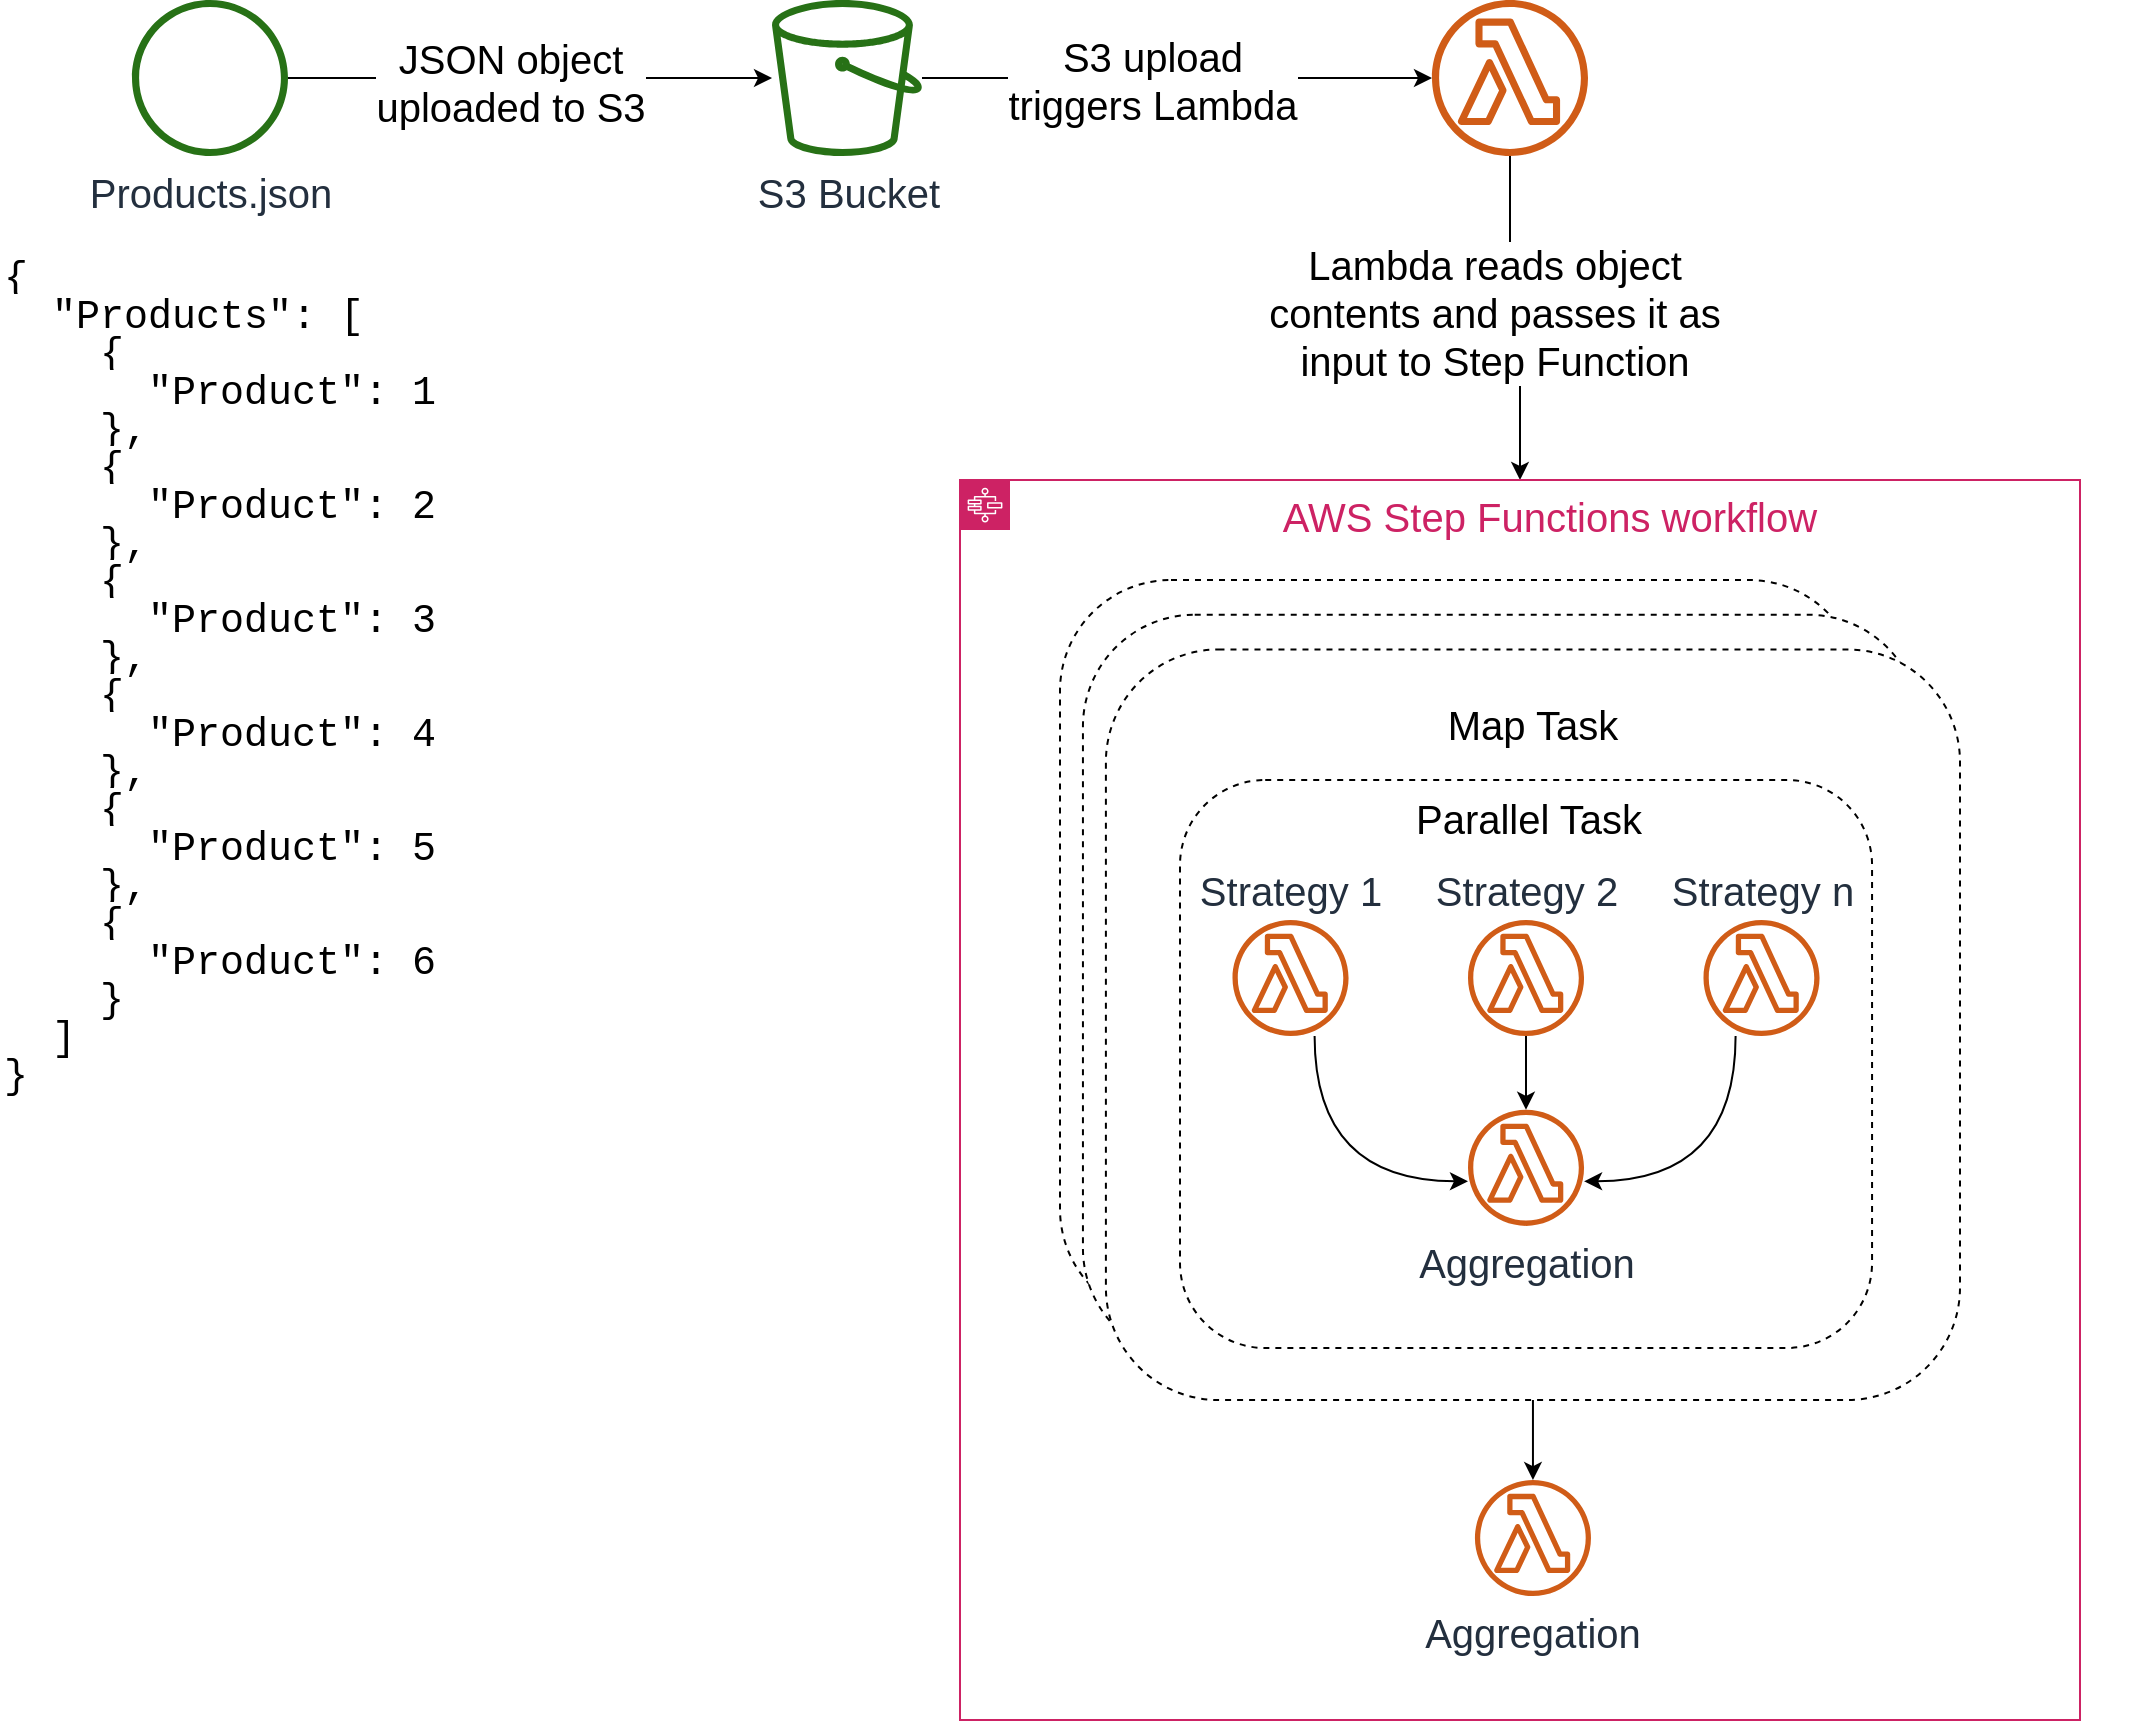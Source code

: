 <mxfile version="13.7.5" type="github">
  <diagram id="d1ab7348-05c3-a1e3-ca4d-12c340fd6b49" name="Page-1">
    <mxGraphModel dx="2733" dy="874" grid="1" gridSize="10" guides="1" tooltips="1" connect="1" arrows="1" fold="1" page="1" pageScale="1" pageWidth="1169" pageHeight="827" background="#ffffff" math="0" shadow="0">
      <root>
        <mxCell id="0" />
        <mxCell id="1" parent="0" />
        <mxCell id="2KuFmGQ5bhaeHU06HSTh-211" style="edgeStyle=orthogonalEdgeStyle;rounded=0;orthogonalLoop=1;jettySize=auto;html=1;fontSize=20;entryX=0.5;entryY=0;entryDx=0;entryDy=0;align=center;" edge="1" parent="1" source="2KuFmGQ5bhaeHU06HSTh-163" target="2KuFmGQ5bhaeHU06HSTh-164">
          <mxGeometry relative="1" as="geometry">
            <mxPoint x="-644" y="269" as="sourcePoint" />
          </mxGeometry>
        </mxCell>
        <mxCell id="2KuFmGQ5bhaeHU06HSTh-213" value="Lambda reads object &lt;br style=&quot;font-size: 20px;&quot;&gt;contents and passes it as &lt;br style=&quot;font-size: 20px;&quot;&gt;input to Step Function" style="edgeLabel;html=1;align=center;verticalAlign=middle;resizable=0;points=[];fontSize=20;" vertex="1" connectable="0" parent="2KuFmGQ5bhaeHU06HSTh-211">
          <mxGeometry x="-0.336" y="-5" relative="1" as="geometry">
            <mxPoint x="-3.27" y="22" as="offset" />
          </mxGeometry>
        </mxCell>
        <mxCell id="2KuFmGQ5bhaeHU06HSTh-163" value="" style="outlineConnect=0;fontColor=#232F3E;gradientColor=none;fillColor=#D05C17;strokeColor=none;dashed=0;verticalLabelPosition=bottom;verticalAlign=top;align=center;html=1;fontSize=20;fontStyle=0;aspect=fixed;pointerEvents=1;shape=mxgraph.aws4.lambda_function;" vertex="1" parent="1">
          <mxGeometry x="-374" y="40" width="78" height="78" as="geometry" />
        </mxCell>
        <mxCell id="2KuFmGQ5bhaeHU06HSTh-209" style="edgeStyle=none;rounded=0;orthogonalLoop=1;jettySize=auto;html=1;fontSize=20;align=center;" edge="1" parent="1" source="2KuFmGQ5bhaeHU06HSTh-203" target="2KuFmGQ5bhaeHU06HSTh-163">
          <mxGeometry relative="1" as="geometry" />
        </mxCell>
        <mxCell id="2KuFmGQ5bhaeHU06HSTh-210" value="S3 upload &lt;br style=&quot;font-size: 20px;&quot;&gt;triggers Lambda" style="edgeLabel;html=1;align=center;verticalAlign=middle;resizable=0;points=[];fontSize=20;" vertex="1" connectable="0" parent="2KuFmGQ5bhaeHU06HSTh-209">
          <mxGeometry x="0.171" y="-6" relative="1" as="geometry">
            <mxPoint x="-35" y="-5" as="offset" />
          </mxGeometry>
        </mxCell>
        <mxCell id="2KuFmGQ5bhaeHU06HSTh-203" value="S3 Bucket" style="outlineConnect=0;fontColor=#232F3E;gradientColor=none;fillColor=#277116;strokeColor=none;dashed=0;verticalLabelPosition=bottom;verticalAlign=top;align=center;html=1;fontSize=20;fontStyle=0;aspect=fixed;pointerEvents=1;shape=mxgraph.aws4.bucket;rounded=1;" vertex="1" parent="1">
          <mxGeometry x="-704" y="40" width="75" height="78" as="geometry" />
        </mxCell>
        <mxCell id="2KuFmGQ5bhaeHU06HSTh-205" value="" style="group;align=center;fontSize=20;" vertex="1" connectable="0" parent="1">
          <mxGeometry x="-1060" y="40" width="180" height="563" as="geometry" />
        </mxCell>
        <mxCell id="2KuFmGQ5bhaeHU06HSTh-202" value="&lt;font style=&quot;font-size: 20px&quot;&gt;Products.json&lt;/font&gt;" style="outlineConnect=0;fontColor=#232F3E;gradientColor=none;fillColor=#277116;strokeColor=none;dashed=0;verticalLabelPosition=bottom;verticalAlign=top;align=center;html=1;fontSize=20;fontStyle=0;aspect=fixed;pointerEvents=1;shape=mxgraph.aws4.object;rounded=1;" vertex="1" parent="2KuFmGQ5bhaeHU06HSTh-205">
          <mxGeometry x="36" width="78" height="78" as="geometry" />
        </mxCell>
        <mxCell id="2KuFmGQ5bhaeHU06HSTh-204" value="&lt;div style=&quot;font-family: &amp;#34;consolas&amp;#34; , &amp;#34;courier new&amp;#34; , monospace ; font-size: 20px ; line-height: 19px&quot;&gt;&lt;div style=&quot;font-size: 20px&quot;&gt;&lt;span style=&quot;background-color: rgb(255 , 255 , 255) ; font-size: 20px&quot;&gt;{&lt;/span&gt;&lt;/div&gt;&lt;div style=&quot;font-size: 20px&quot;&gt;&lt;span style=&quot;background-color: rgb(255 , 255 , 255) ; font-size: 20px&quot;&gt;&amp;nbsp;&amp;nbsp;&quot;Products&quot;:&amp;nbsp;[&lt;/span&gt;&lt;/div&gt;&lt;div style=&quot;font-size: 20px&quot;&gt;&lt;span style=&quot;background-color: rgb(255 , 255 , 255) ; font-size: 20px&quot;&gt;&amp;nbsp;&amp;nbsp;&amp;nbsp;&amp;nbsp;{&lt;/span&gt;&lt;/div&gt;&lt;div style=&quot;font-size: 20px&quot;&gt;&lt;span style=&quot;background-color: rgb(255 , 255 , 255) ; font-size: 20px&quot;&gt;&amp;nbsp;&amp;nbsp;&amp;nbsp;&amp;nbsp;&amp;nbsp;&amp;nbsp;&quot;Product&quot;:&amp;nbsp;1&lt;/span&gt;&lt;/div&gt;&lt;div style=&quot;font-size: 20px&quot;&gt;&lt;span style=&quot;background-color: rgb(255 , 255 , 255) ; font-size: 20px&quot;&gt;&amp;nbsp;&amp;nbsp;&amp;nbsp;&amp;nbsp;},&lt;/span&gt;&lt;/div&gt;&lt;div style=&quot;font-size: 20px&quot;&gt;&lt;span style=&quot;background-color: rgb(255 , 255 , 255) ; font-size: 20px&quot;&gt;&amp;nbsp;&amp;nbsp;&amp;nbsp;&amp;nbsp;{&lt;/span&gt;&lt;/div&gt;&lt;div style=&quot;font-size: 20px&quot;&gt;&lt;span style=&quot;background-color: rgb(255 , 255 , 255) ; font-size: 20px&quot;&gt;&amp;nbsp;&amp;nbsp;&amp;nbsp;&amp;nbsp;&amp;nbsp;&amp;nbsp;&quot;Product&quot;:&amp;nbsp;2&lt;/span&gt;&lt;/div&gt;&lt;div style=&quot;font-size: 20px&quot;&gt;&lt;span style=&quot;background-color: rgb(255 , 255 , 255) ; font-size: 20px&quot;&gt;&amp;nbsp;&amp;nbsp;&amp;nbsp;&amp;nbsp;},&lt;/span&gt;&lt;/div&gt;&lt;div style=&quot;font-size: 20px&quot;&gt;&lt;span style=&quot;background-color: rgb(255 , 255 , 255) ; font-size: 20px&quot;&gt;&amp;nbsp;&amp;nbsp;&amp;nbsp;&amp;nbsp;{&lt;/span&gt;&lt;/div&gt;&lt;div style=&quot;font-size: 20px&quot;&gt;&lt;span style=&quot;background-color: rgb(255 , 255 , 255) ; font-size: 20px&quot;&gt;&amp;nbsp;&amp;nbsp;&amp;nbsp;&amp;nbsp;&amp;nbsp;&amp;nbsp;&quot;Product&quot;:&amp;nbsp;3&lt;/span&gt;&lt;/div&gt;&lt;div style=&quot;font-size: 20px&quot;&gt;&lt;span style=&quot;background-color: rgb(255 , 255 , 255) ; font-size: 20px&quot;&gt;&amp;nbsp;&amp;nbsp;&amp;nbsp;&amp;nbsp;},&lt;/span&gt;&lt;/div&gt;&lt;div style=&quot;font-size: 20px&quot;&gt;&lt;span style=&quot;background-color: rgb(255 , 255 , 255) ; font-size: 20px&quot;&gt;&amp;nbsp;&amp;nbsp;&amp;nbsp;&amp;nbsp;{&lt;/span&gt;&lt;/div&gt;&lt;div style=&quot;font-size: 20px&quot;&gt;&lt;span style=&quot;background-color: rgb(255 , 255 , 255) ; font-size: 20px&quot;&gt;&amp;nbsp;&amp;nbsp;&amp;nbsp;&amp;nbsp;&amp;nbsp;&amp;nbsp;&quot;Product&quot;:&amp;nbsp;4&lt;/span&gt;&lt;/div&gt;&lt;div style=&quot;font-size: 20px&quot;&gt;&lt;span style=&quot;background-color: rgb(255 , 255 , 255) ; font-size: 20px&quot;&gt;&amp;nbsp;&amp;nbsp;&amp;nbsp;&amp;nbsp;},&lt;/span&gt;&lt;/div&gt;&lt;div style=&quot;font-size: 20px&quot;&gt;&lt;span style=&quot;background-color: rgb(255 , 255 , 255) ; font-size: 20px&quot;&gt;&amp;nbsp;&amp;nbsp;&amp;nbsp;&amp;nbsp;{&lt;/span&gt;&lt;/div&gt;&lt;div style=&quot;font-size: 20px&quot;&gt;&lt;span style=&quot;background-color: rgb(255 , 255 , 255) ; font-size: 20px&quot;&gt;&amp;nbsp;&amp;nbsp;&amp;nbsp;&amp;nbsp;&amp;nbsp;&amp;nbsp;&quot;Product&quot;:&amp;nbsp;5&lt;/span&gt;&lt;/div&gt;&lt;div style=&quot;font-size: 20px&quot;&gt;&lt;span style=&quot;background-color: rgb(255 , 255 , 255) ; font-size: 20px&quot;&gt;&amp;nbsp;&amp;nbsp;&amp;nbsp;&amp;nbsp;},&lt;/span&gt;&lt;/div&gt;&lt;div style=&quot;font-size: 20px&quot;&gt;&lt;span style=&quot;background-color: rgb(255 , 255 , 255) ; font-size: 20px&quot;&gt;&amp;nbsp;&amp;nbsp;&amp;nbsp;&amp;nbsp;{&lt;/span&gt;&lt;/div&gt;&lt;div style=&quot;font-size: 20px&quot;&gt;&lt;span style=&quot;background-color: rgb(255 , 255 , 255) ; font-size: 20px&quot;&gt;&amp;nbsp;&amp;nbsp;&amp;nbsp;&amp;nbsp;&amp;nbsp;&amp;nbsp;&quot;Product&quot;:&amp;nbsp;6&lt;/span&gt;&lt;/div&gt;&lt;div style=&quot;font-size: 20px&quot;&gt;&lt;span style=&quot;background-color: rgb(255 , 255 , 255) ; font-size: 20px&quot;&gt;&amp;nbsp;&amp;nbsp;&amp;nbsp;&amp;nbsp;}&lt;/span&gt;&lt;/div&gt;&lt;div style=&quot;font-size: 20px&quot;&gt;&lt;span style=&quot;background-color: rgb(255 , 255 , 255) ; font-size: 20px&quot;&gt;&amp;nbsp;&amp;nbsp;]&lt;/span&gt;&lt;/div&gt;&lt;div style=&quot;font-size: 20px&quot;&gt;&lt;span style=&quot;background-color: rgb(255 , 255 , 255) ; font-size: 20px&quot;&gt;}&lt;/span&gt;&lt;/div&gt;&lt;br style=&quot;font-size: 20px&quot;&gt;&lt;/div&gt;" style="text;html=1;align=left;verticalAlign=middle;resizable=0;points=[];autosize=1;fontSize=20;fillColor=#ffffff;" vertex="1" parent="2KuFmGQ5bhaeHU06HSTh-205">
          <mxGeometry x="-30" y="133" width="210" height="430" as="geometry" />
        </mxCell>
        <mxCell id="2KuFmGQ5bhaeHU06HSTh-207" style="edgeStyle=none;rounded=0;orthogonalLoop=1;jettySize=auto;html=1;fontSize=20;align=center;" edge="1" parent="1" source="2KuFmGQ5bhaeHU06HSTh-202" target="2KuFmGQ5bhaeHU06HSTh-203">
          <mxGeometry relative="1" as="geometry" />
        </mxCell>
        <mxCell id="2KuFmGQ5bhaeHU06HSTh-208" value="JSON object &lt;br style=&quot;font-size: 20px;&quot;&gt;uploaded to S3" style="edgeLabel;html=1;align=center;verticalAlign=middle;resizable=0;points=[];fontSize=20;" vertex="1" connectable="0" parent="2KuFmGQ5bhaeHU06HSTh-207">
          <mxGeometry x="-0.329" y="-2" relative="1" as="geometry">
            <mxPoint x="30" as="offset" />
          </mxGeometry>
        </mxCell>
        <mxCell id="2KuFmGQ5bhaeHU06HSTh-212" value="" style="group;align=center;fontSize=20;" vertex="1" connectable="0" parent="1">
          <mxGeometry x="-610" y="280" width="595" height="620" as="geometry" />
        </mxCell>
        <mxCell id="2KuFmGQ5bhaeHU06HSTh-164" value="&lt;font style=&quot;font-size: 20px&quot;&gt;AWS Step Functions workflow&lt;/font&gt;" style="points=[[0,0],[0.25,0],[0.5,0],[0.75,0],[1,0],[1,0.25],[1,0.5],[1,0.75],[1,1],[0.75,1],[0.5,1],[0.25,1],[0,1],[0,0.75],[0,0.5],[0,0.25]];outlineConnect=0;gradientColor=none;html=1;whiteSpace=wrap;fontSize=20;fontStyle=0;shape=mxgraph.aws4.group;grIcon=mxgraph.aws4.group_aws_step_functions_workflow;strokeColor=#CD2264;fillColor=none;verticalAlign=top;align=center;spacingLeft=30;fontColor=#CD2264;dashed=0;" vertex="1" parent="2KuFmGQ5bhaeHU06HSTh-212">
          <mxGeometry width="560" height="620" as="geometry" />
        </mxCell>
        <mxCell id="2KuFmGQ5bhaeHU06HSTh-172" value="" style="group;fontSize=20;align=center;" vertex="1" connectable="0" parent="2KuFmGQ5bhaeHU06HSTh-212">
          <mxGeometry x="50" y="50" width="545" height="516" as="geometry" />
        </mxCell>
        <mxCell id="2KuFmGQ5bhaeHU06HSTh-169" value="" style="rounded=1;whiteSpace=wrap;html=1;dashed=1;fontSize=20;align=center;" vertex="1" parent="2KuFmGQ5bhaeHU06HSTh-172">
          <mxGeometry width="400" height="370" as="geometry" />
        </mxCell>
        <mxCell id="2KuFmGQ5bhaeHU06HSTh-170" value="" style="rounded=1;whiteSpace=wrap;html=1;dashed=1;fontSize=20;align=center;" vertex="1" parent="2KuFmGQ5bhaeHU06HSTh-172">
          <mxGeometry x="11.47" y="17.36" width="418.53" height="372.64" as="geometry" />
        </mxCell>
        <mxCell id="2KuFmGQ5bhaeHU06HSTh-171" value="" style="rounded=1;whiteSpace=wrap;html=1;dashed=1;fontSize=20;align=center;" vertex="1" parent="2KuFmGQ5bhaeHU06HSTh-172">
          <mxGeometry x="22.95" y="34.72" width="427.05" height="375.28" as="geometry" />
        </mxCell>
        <mxCell id="2KuFmGQ5bhaeHU06HSTh-196" value="&lt;font style=&quot;font-size: 20px&quot;&gt;Map Task&lt;/font&gt;" style="text;html=1;align=center;verticalAlign=middle;resizable=0;points=[];autosize=1;fontSize=20;" vertex="1" parent="2KuFmGQ5bhaeHU06HSTh-172">
          <mxGeometry x="186.472" y="57.488" width="100" height="30" as="geometry" />
        </mxCell>
        <mxCell id="2KuFmGQ5bhaeHU06HSTh-199" value="" style="group;fontSize=20;align=center;" vertex="1" connectable="0" parent="2KuFmGQ5bhaeHU06HSTh-172">
          <mxGeometry x="60" y="100" width="346.03" height="284" as="geometry" />
        </mxCell>
        <mxCell id="2KuFmGQ5bhaeHU06HSTh-184" value="" style="rounded=1;whiteSpace=wrap;html=1;dashed=1;fontSize=20;align=center;" vertex="1" parent="2KuFmGQ5bhaeHU06HSTh-199">
          <mxGeometry width="346.03" height="284" as="geometry" />
        </mxCell>
        <mxCell id="2KuFmGQ5bhaeHU06HSTh-186" value="Strategy 1" style="outlineConnect=0;fontColor=#232F3E;gradientColor=none;fillColor=#D05C17;strokeColor=none;dashed=0;verticalLabelPosition=top;verticalAlign=bottom;align=center;html=1;fontSize=20;fontStyle=0;aspect=fixed;pointerEvents=1;shape=mxgraph.aws4.lambda_function;labelPosition=center;" vertex="1" parent="2KuFmGQ5bhaeHU06HSTh-199">
          <mxGeometry x="26.25" y="69.995" width="58.036" height="58.036" as="geometry" />
        </mxCell>
        <mxCell id="2KuFmGQ5bhaeHU06HSTh-187" value="Strategy 2" style="outlineConnect=0;fontColor=#232F3E;gradientColor=none;fillColor=#D05C17;strokeColor=none;dashed=0;verticalLabelPosition=top;verticalAlign=bottom;align=center;html=1;fontSize=20;fontStyle=0;aspect=fixed;pointerEvents=1;shape=mxgraph.aws4.lambda_function;labelPosition=center;" vertex="1" parent="2KuFmGQ5bhaeHU06HSTh-199">
          <mxGeometry x="143.997" y="69.995" width="58.036" height="58.036" as="geometry" />
        </mxCell>
        <mxCell id="2KuFmGQ5bhaeHU06HSTh-188" value="Strategy n" style="outlineConnect=0;fontColor=#232F3E;gradientColor=none;fillColor=#D05C17;strokeColor=none;dashed=0;verticalLabelPosition=top;verticalAlign=bottom;align=center;html=1;fontSize=20;fontStyle=0;aspect=fixed;pointerEvents=1;shape=mxgraph.aws4.lambda_function;labelPosition=center;" vertex="1" parent="2KuFmGQ5bhaeHU06HSTh-199">
          <mxGeometry x="261.739" y="69.995" width="58.036" height="58.036" as="geometry" />
        </mxCell>
        <mxCell id="2KuFmGQ5bhaeHU06HSTh-189" value="Aggregation" style="outlineConnect=0;fontColor=#232F3E;gradientColor=none;fillColor=#D05C17;strokeColor=none;dashed=0;verticalLabelPosition=bottom;verticalAlign=top;align=center;html=1;fontSize=20;fontStyle=0;aspect=fixed;pointerEvents=1;shape=mxgraph.aws4.lambda_function;" vertex="1" parent="2KuFmGQ5bhaeHU06HSTh-199">
          <mxGeometry x="143.997" y="164.903" width="58.036" height="58.036" as="geometry" />
        </mxCell>
        <mxCell id="2KuFmGQ5bhaeHU06HSTh-191" style="edgeStyle=orthogonalEdgeStyle;rounded=0;orthogonalLoop=1;jettySize=auto;html=1;curved=1;fontSize=20;align=center;" edge="1" parent="2KuFmGQ5bhaeHU06HSTh-199" source="2KuFmGQ5bhaeHU06HSTh-186" target="2KuFmGQ5bhaeHU06HSTh-189">
          <mxGeometry relative="1" as="geometry">
            <Array as="points">
              <mxPoint x="67.284" y="200.632" />
            </Array>
          </mxGeometry>
        </mxCell>
        <mxCell id="2KuFmGQ5bhaeHU06HSTh-192" style="edgeStyle=orthogonalEdgeStyle;curved=1;rounded=0;orthogonalLoop=1;jettySize=auto;html=1;fontSize=20;align=center;" edge="1" parent="2KuFmGQ5bhaeHU06HSTh-199" source="2KuFmGQ5bhaeHU06HSTh-187" target="2KuFmGQ5bhaeHU06HSTh-189">
          <mxGeometry relative="1" as="geometry">
            <mxPoint x="172.054" y="137.419" as="sourcePoint" />
          </mxGeometry>
        </mxCell>
        <mxCell id="2KuFmGQ5bhaeHU06HSTh-194" style="edgeStyle=orthogonalEdgeStyle;curved=1;rounded=0;orthogonalLoop=1;jettySize=auto;html=1;fontSize=20;align=center;" edge="1" parent="2KuFmGQ5bhaeHU06HSTh-199" source="2KuFmGQ5bhaeHU06HSTh-188" target="2KuFmGQ5bhaeHU06HSTh-189">
          <mxGeometry relative="1" as="geometry">
            <Array as="points">
              <mxPoint x="277.785" y="200.632" />
            </Array>
          </mxGeometry>
        </mxCell>
        <mxCell id="2KuFmGQ5bhaeHU06HSTh-195" value="&lt;font style=&quot;font-size: 20px;&quot;&gt;Parallel Task&lt;/font&gt;" style="text;html=1;align=center;verticalAlign=middle;resizable=0;points=[];autosize=1;fontSize=20;" vertex="1" parent="2KuFmGQ5bhaeHU06HSTh-199">
          <mxGeometry x="108.8" y="4.161" width="130" height="30" as="geometry" />
        </mxCell>
        <mxCell id="2KuFmGQ5bhaeHU06HSTh-200" value="Aggregation" style="outlineConnect=0;fontColor=#232F3E;gradientColor=none;fillColor=#D05C17;strokeColor=none;dashed=0;verticalLabelPosition=bottom;verticalAlign=top;align=center;html=1;fontSize=20;fontStyle=0;aspect=fixed;pointerEvents=1;shape=mxgraph.aws4.lambda_function;" vertex="1" parent="2KuFmGQ5bhaeHU06HSTh-212">
          <mxGeometry x="257.457" y="500.003" width="58.036" height="58.036" as="geometry" />
        </mxCell>
        <mxCell id="2KuFmGQ5bhaeHU06HSTh-201" style="rounded=0;orthogonalLoop=1;jettySize=auto;html=1;fontSize=20;align=center;" edge="1" parent="2KuFmGQ5bhaeHU06HSTh-212" source="2KuFmGQ5bhaeHU06HSTh-171" target="2KuFmGQ5bhaeHU06HSTh-200">
          <mxGeometry relative="1" as="geometry" />
        </mxCell>
      </root>
    </mxGraphModel>
  </diagram>
</mxfile>
